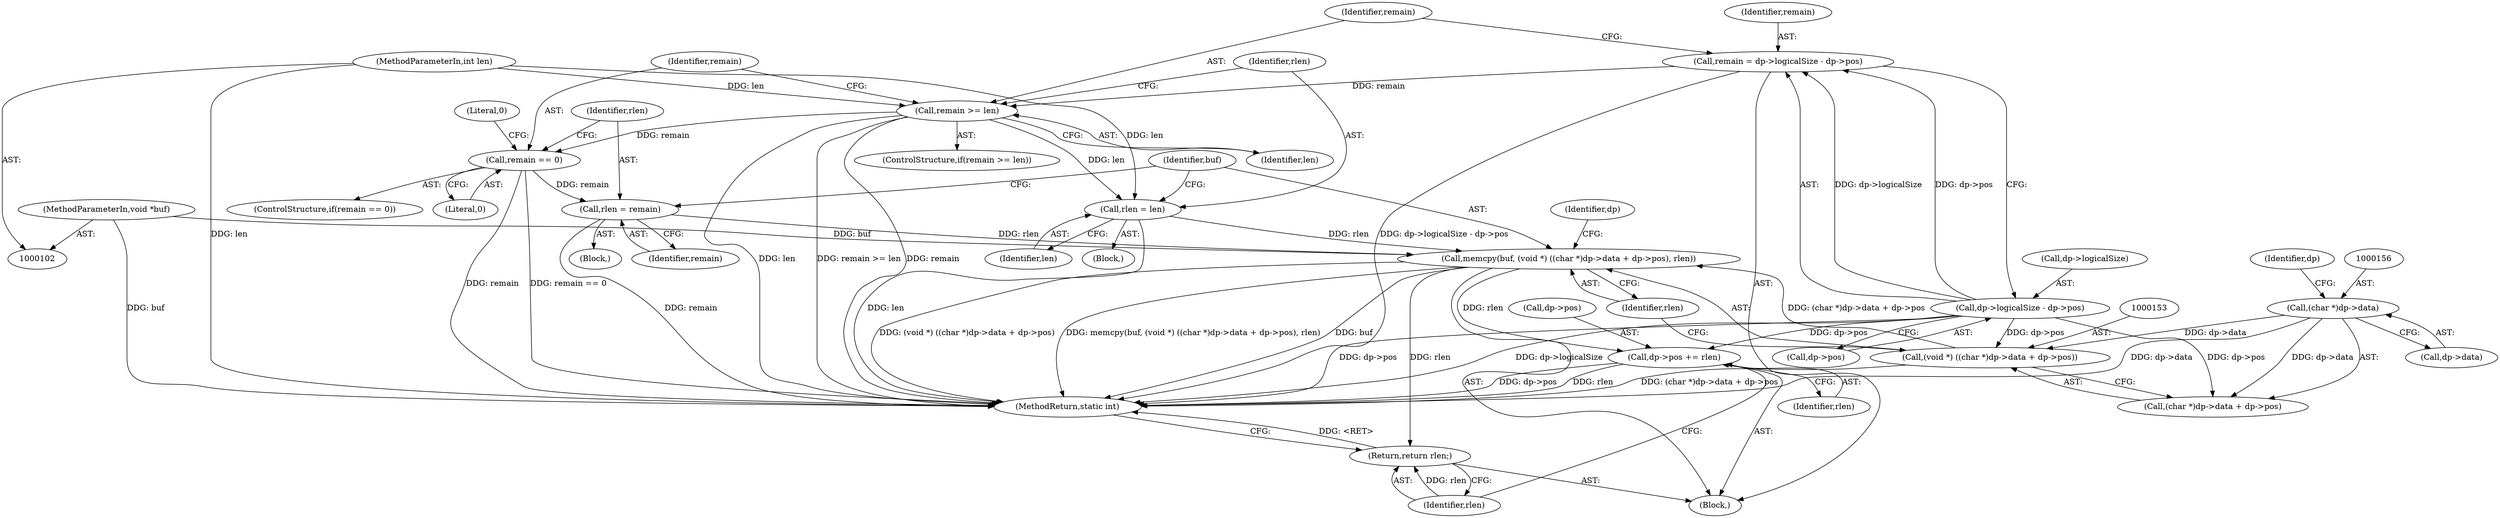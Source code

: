 digraph "1_libgd_53110871935244816bbb9d131da0bccff734bfe9@API" {
"1000150" [label="(Call,memcpy(buf, (void *) ((char *)dp->data + dp->pos), rlen))"];
"1000104" [label="(MethodParameterIn,void *buf)"];
"1000152" [label="(Call,(void *) ((char *)dp->data + dp->pos))"];
"1000155" [label="(Call,(char *)dp->data)"];
"1000123" [label="(Call,dp->logicalSize - dp->pos)"];
"1000147" [label="(Call,rlen = remain)"];
"1000141" [label="(Call,remain == 0)"];
"1000131" [label="(Call,remain >= len)"];
"1000121" [label="(Call,remain = dp->logicalSize - dp->pos)"];
"1000105" [label="(MethodParameterIn,int len)"];
"1000135" [label="(Call,rlen = len)"];
"1000164" [label="(Call,dp->pos += rlen)"];
"1000169" [label="(Return,return rlen;)"];
"1000105" [label="(MethodParameterIn,int len)"];
"1000123" [label="(Call,dp->logicalSize - dp->pos)"];
"1000130" [label="(ControlStructure,if(remain >= len))"];
"1000146" [label="(Literal,0)"];
"1000131" [label="(Call,remain >= len)"];
"1000140" [label="(ControlStructure,if(remain == 0))"];
"1000142" [label="(Identifier,remain)"];
"1000165" [label="(Call,dp->pos)"];
"1000161" [label="(Identifier,dp)"];
"1000170" [label="(Identifier,rlen)"];
"1000137" [label="(Identifier,len)"];
"1000150" [label="(Call,memcpy(buf, (void *) ((char *)dp->data + dp->pos), rlen))"];
"1000155" [label="(Call,(char *)dp->data)"];
"1000122" [label="(Identifier,remain)"];
"1000164" [label="(Call,dp->pos += rlen)"];
"1000163" [label="(Identifier,rlen)"];
"1000168" [label="(Identifier,rlen)"];
"1000124" [label="(Call,dp->logicalSize)"];
"1000136" [label="(Identifier,rlen)"];
"1000143" [label="(Literal,0)"];
"1000147" [label="(Call,rlen = remain)"];
"1000166" [label="(Identifier,dp)"];
"1000152" [label="(Call,(void *) ((char *)dp->data + dp->pos))"];
"1000134" [label="(Block,)"];
"1000127" [label="(Call,dp->pos)"];
"1000148" [label="(Identifier,rlen)"];
"1000132" [label="(Identifier,remain)"];
"1000135" [label="(Call,rlen = len)"];
"1000157" [label="(Call,dp->data)"];
"1000106" [label="(Block,)"];
"1000169" [label="(Return,return rlen;)"];
"1000171" [label="(MethodReturn,static int)"];
"1000149" [label="(Identifier,remain)"];
"1000151" [label="(Identifier,buf)"];
"1000141" [label="(Call,remain == 0)"];
"1000104" [label="(MethodParameterIn,void *buf)"];
"1000154" [label="(Call,(char *)dp->data + dp->pos)"];
"1000139" [label="(Block,)"];
"1000121" [label="(Call,remain = dp->logicalSize - dp->pos)"];
"1000133" [label="(Identifier,len)"];
"1000150" -> "1000106"  [label="AST: "];
"1000150" -> "1000163"  [label="CFG: "];
"1000151" -> "1000150"  [label="AST: "];
"1000152" -> "1000150"  [label="AST: "];
"1000163" -> "1000150"  [label="AST: "];
"1000166" -> "1000150"  [label="CFG: "];
"1000150" -> "1000171"  [label="DDG: buf"];
"1000150" -> "1000171"  [label="DDG: (void *) ((char *)dp->data + dp->pos)"];
"1000150" -> "1000171"  [label="DDG: memcpy(buf, (void *) ((char *)dp->data + dp->pos), rlen)"];
"1000104" -> "1000150"  [label="DDG: buf"];
"1000152" -> "1000150"  [label="DDG: (char *)dp->data + dp->pos"];
"1000147" -> "1000150"  [label="DDG: rlen"];
"1000135" -> "1000150"  [label="DDG: rlen"];
"1000150" -> "1000164"  [label="DDG: rlen"];
"1000150" -> "1000169"  [label="DDG: rlen"];
"1000104" -> "1000102"  [label="AST: "];
"1000104" -> "1000171"  [label="DDG: buf"];
"1000152" -> "1000154"  [label="CFG: "];
"1000153" -> "1000152"  [label="AST: "];
"1000154" -> "1000152"  [label="AST: "];
"1000163" -> "1000152"  [label="CFG: "];
"1000152" -> "1000171"  [label="DDG: (char *)dp->data + dp->pos"];
"1000155" -> "1000152"  [label="DDG: dp->data"];
"1000123" -> "1000152"  [label="DDG: dp->pos"];
"1000155" -> "1000154"  [label="AST: "];
"1000155" -> "1000157"  [label="CFG: "];
"1000156" -> "1000155"  [label="AST: "];
"1000157" -> "1000155"  [label="AST: "];
"1000161" -> "1000155"  [label="CFG: "];
"1000155" -> "1000171"  [label="DDG: dp->data"];
"1000155" -> "1000154"  [label="DDG: dp->data"];
"1000123" -> "1000121"  [label="AST: "];
"1000123" -> "1000127"  [label="CFG: "];
"1000124" -> "1000123"  [label="AST: "];
"1000127" -> "1000123"  [label="AST: "];
"1000121" -> "1000123"  [label="CFG: "];
"1000123" -> "1000171"  [label="DDG: dp->pos"];
"1000123" -> "1000171"  [label="DDG: dp->logicalSize"];
"1000123" -> "1000121"  [label="DDG: dp->logicalSize"];
"1000123" -> "1000121"  [label="DDG: dp->pos"];
"1000123" -> "1000154"  [label="DDG: dp->pos"];
"1000123" -> "1000164"  [label="DDG: dp->pos"];
"1000147" -> "1000139"  [label="AST: "];
"1000147" -> "1000149"  [label="CFG: "];
"1000148" -> "1000147"  [label="AST: "];
"1000149" -> "1000147"  [label="AST: "];
"1000151" -> "1000147"  [label="CFG: "];
"1000147" -> "1000171"  [label="DDG: remain"];
"1000141" -> "1000147"  [label="DDG: remain"];
"1000141" -> "1000140"  [label="AST: "];
"1000141" -> "1000143"  [label="CFG: "];
"1000142" -> "1000141"  [label="AST: "];
"1000143" -> "1000141"  [label="AST: "];
"1000146" -> "1000141"  [label="CFG: "];
"1000148" -> "1000141"  [label="CFG: "];
"1000141" -> "1000171"  [label="DDG: remain"];
"1000141" -> "1000171"  [label="DDG: remain == 0"];
"1000131" -> "1000141"  [label="DDG: remain"];
"1000131" -> "1000130"  [label="AST: "];
"1000131" -> "1000133"  [label="CFG: "];
"1000132" -> "1000131"  [label="AST: "];
"1000133" -> "1000131"  [label="AST: "];
"1000136" -> "1000131"  [label="CFG: "];
"1000142" -> "1000131"  [label="CFG: "];
"1000131" -> "1000171"  [label="DDG: remain"];
"1000131" -> "1000171"  [label="DDG: len"];
"1000131" -> "1000171"  [label="DDG: remain >= len"];
"1000121" -> "1000131"  [label="DDG: remain"];
"1000105" -> "1000131"  [label="DDG: len"];
"1000131" -> "1000135"  [label="DDG: len"];
"1000121" -> "1000106"  [label="AST: "];
"1000122" -> "1000121"  [label="AST: "];
"1000132" -> "1000121"  [label="CFG: "];
"1000121" -> "1000171"  [label="DDG: dp->logicalSize - dp->pos"];
"1000105" -> "1000102"  [label="AST: "];
"1000105" -> "1000171"  [label="DDG: len"];
"1000105" -> "1000135"  [label="DDG: len"];
"1000135" -> "1000134"  [label="AST: "];
"1000135" -> "1000137"  [label="CFG: "];
"1000136" -> "1000135"  [label="AST: "];
"1000137" -> "1000135"  [label="AST: "];
"1000151" -> "1000135"  [label="CFG: "];
"1000135" -> "1000171"  [label="DDG: len"];
"1000164" -> "1000106"  [label="AST: "];
"1000164" -> "1000168"  [label="CFG: "];
"1000165" -> "1000164"  [label="AST: "];
"1000168" -> "1000164"  [label="AST: "];
"1000170" -> "1000164"  [label="CFG: "];
"1000164" -> "1000171"  [label="DDG: rlen"];
"1000164" -> "1000171"  [label="DDG: dp->pos"];
"1000169" -> "1000106"  [label="AST: "];
"1000169" -> "1000170"  [label="CFG: "];
"1000170" -> "1000169"  [label="AST: "];
"1000171" -> "1000169"  [label="CFG: "];
"1000169" -> "1000171"  [label="DDG: <RET>"];
"1000170" -> "1000169"  [label="DDG: rlen"];
}
